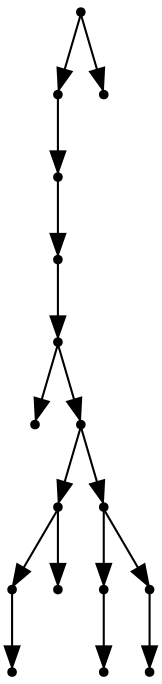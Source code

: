 digraph {
  16 [shape=point];
  14 [shape=point];
  13 [shape=point];
  12 [shape=point];
  11 [shape=point];
  0 [shape=point];
  10 [shape=point];
  4 [shape=point];
  2 [shape=point];
  1 [shape=point];
  3 [shape=point];
  9 [shape=point];
  6 [shape=point];
  5 [shape=point];
  8 [shape=point];
  7 [shape=point];
  15 [shape=point];
16 -> 14;
14 -> 13;
13 -> 12;
12 -> 11;
11 -> 0;
11 -> 10;
10 -> 4;
4 -> 2;
2 -> 1;
4 -> 3;
10 -> 9;
9 -> 6;
6 -> 5;
9 -> 8;
8 -> 7;
16 -> 15;
}
